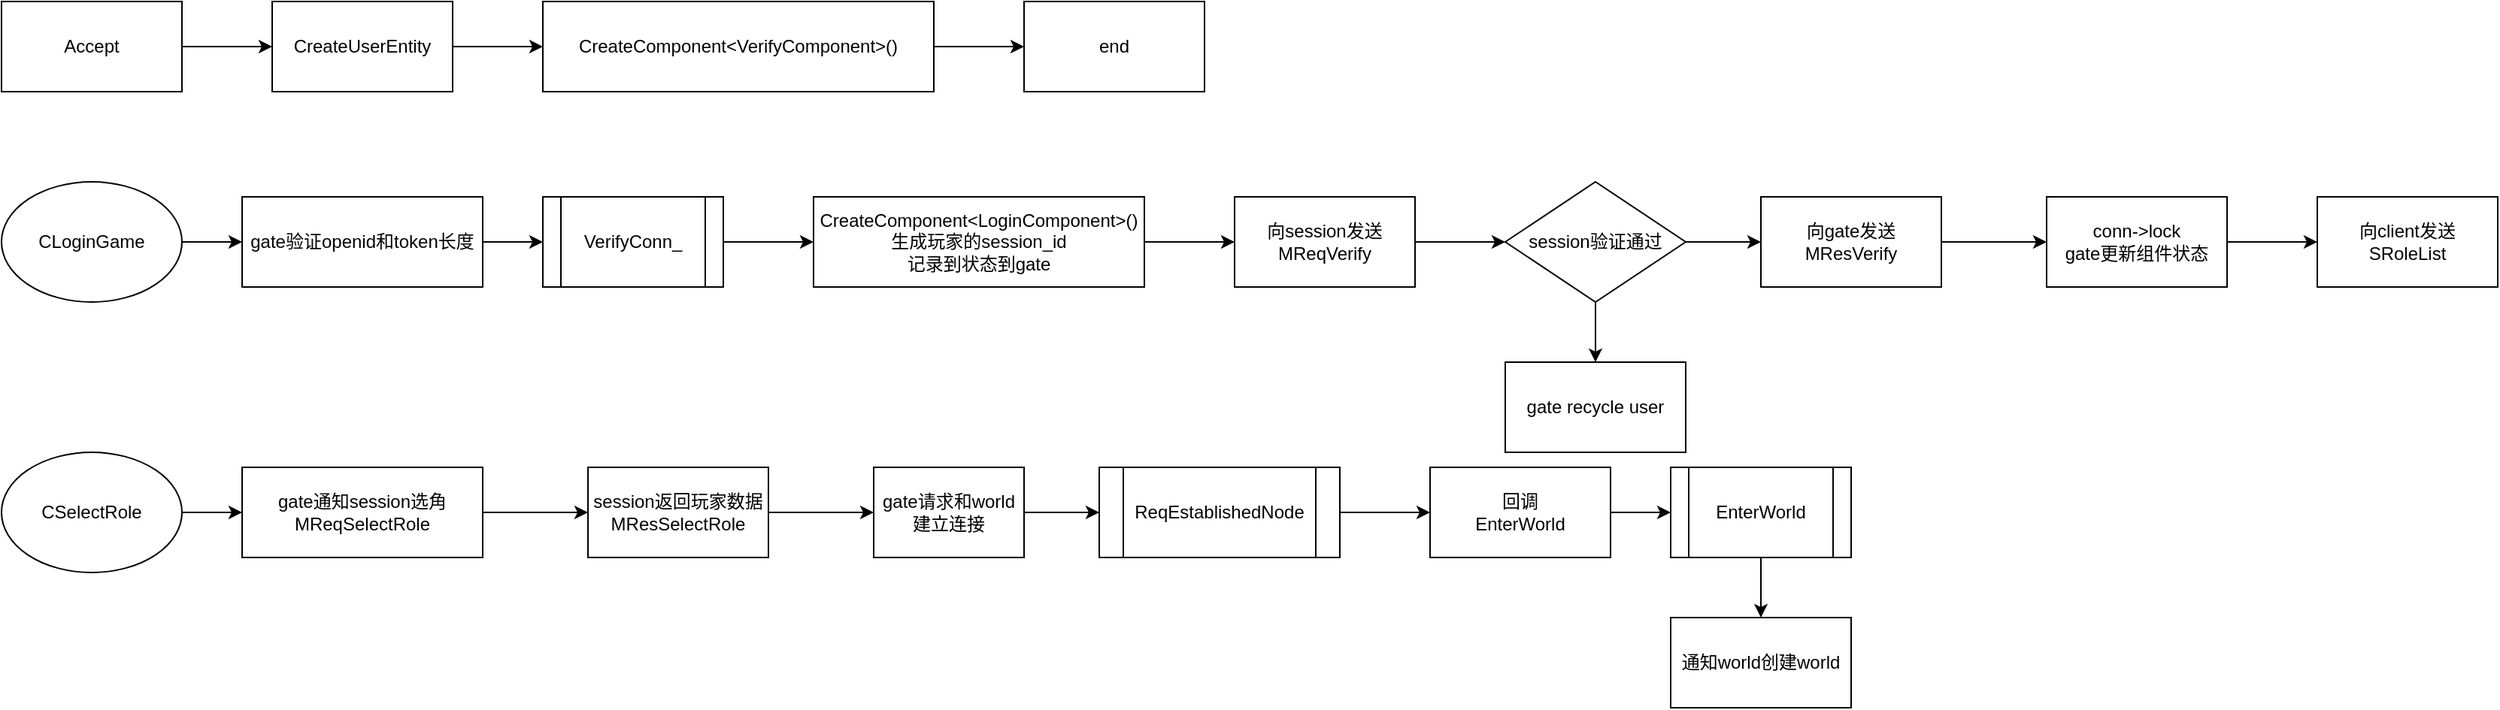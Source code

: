 <mxfile version="26.0.16">
  <diagram name="第 1 页" id="C-d_J6np51PSpjA0dG-Z">
    <mxGraphModel dx="1434" dy="738" grid="1" gridSize="10" guides="1" tooltips="1" connect="1" arrows="1" fold="1" page="1" pageScale="1" pageWidth="827" pageHeight="1169" math="0" shadow="0">
      <root>
        <mxCell id="0" />
        <mxCell id="1" parent="0" />
        <mxCell id="HDlahi36_DwtvmR1-DTq-4" value="" style="edgeStyle=orthogonalEdgeStyle;rounded=0;orthogonalLoop=1;jettySize=auto;html=1;" parent="1" source="HDlahi36_DwtvmR1-DTq-1" target="HDlahi36_DwtvmR1-DTq-3" edge="1">
          <mxGeometry relative="1" as="geometry" />
        </mxCell>
        <mxCell id="HDlahi36_DwtvmR1-DTq-1" value="CLoginGame" style="ellipse;whiteSpace=wrap;html=1;" parent="1" vertex="1">
          <mxGeometry x="80" y="190" width="120" height="80" as="geometry" />
        </mxCell>
        <mxCell id="HDlahi36_DwtvmR1-DTq-13" value="" style="edgeStyle=orthogonalEdgeStyle;rounded=0;orthogonalLoop=1;jettySize=auto;html=1;" parent="1" source="HDlahi36_DwtvmR1-DTq-3" target="HDlahi36_DwtvmR1-DTq-12" edge="1">
          <mxGeometry relative="1" as="geometry" />
        </mxCell>
        <mxCell id="HDlahi36_DwtvmR1-DTq-3" value="gate验证openid和token长度" style="rounded=0;whiteSpace=wrap;html=1;" parent="1" vertex="1">
          <mxGeometry x="240" y="200" width="160" height="60" as="geometry" />
        </mxCell>
        <mxCell id="HDlahi36_DwtvmR1-DTq-7" value="" style="edgeStyle=orthogonalEdgeStyle;rounded=0;orthogonalLoop=1;jettySize=auto;html=1;" parent="1" source="HDlahi36_DwtvmR1-DTq-5" target="HDlahi36_DwtvmR1-DTq-6" edge="1">
          <mxGeometry relative="1" as="geometry" />
        </mxCell>
        <mxCell id="HDlahi36_DwtvmR1-DTq-5" value="Accept" style="rounded=0;whiteSpace=wrap;html=1;" parent="1" vertex="1">
          <mxGeometry x="80" y="70" width="120" height="60" as="geometry" />
        </mxCell>
        <mxCell id="HDlahi36_DwtvmR1-DTq-9" value="" style="edgeStyle=orthogonalEdgeStyle;rounded=0;orthogonalLoop=1;jettySize=auto;html=1;" parent="1" source="HDlahi36_DwtvmR1-DTq-6" target="HDlahi36_DwtvmR1-DTq-8" edge="1">
          <mxGeometry relative="1" as="geometry" />
        </mxCell>
        <mxCell id="HDlahi36_DwtvmR1-DTq-6" value="CreateUserEntity" style="rounded=0;whiteSpace=wrap;html=1;" parent="1" vertex="1">
          <mxGeometry x="260" y="70" width="120" height="60" as="geometry" />
        </mxCell>
        <mxCell id="HDlahi36_DwtvmR1-DTq-19" value="" style="edgeStyle=orthogonalEdgeStyle;rounded=0;orthogonalLoop=1;jettySize=auto;html=1;" parent="1" source="HDlahi36_DwtvmR1-DTq-8" target="HDlahi36_DwtvmR1-DTq-18" edge="1">
          <mxGeometry relative="1" as="geometry" />
        </mxCell>
        <mxCell id="HDlahi36_DwtvmR1-DTq-8" value="CreateComponent&amp;lt;VerifyComponent&amp;gt;()" style="rounded=0;whiteSpace=wrap;html=1;" parent="1" vertex="1">
          <mxGeometry x="440" y="70" width="260" height="60" as="geometry" />
        </mxCell>
        <mxCell id="HDlahi36_DwtvmR1-DTq-15" value="" style="edgeStyle=orthogonalEdgeStyle;rounded=0;orthogonalLoop=1;jettySize=auto;html=1;" parent="1" source="HDlahi36_DwtvmR1-DTq-12" target="HDlahi36_DwtvmR1-DTq-14" edge="1">
          <mxGeometry relative="1" as="geometry" />
        </mxCell>
        <mxCell id="HDlahi36_DwtvmR1-DTq-12" value="VerifyConn_" style="shape=process;whiteSpace=wrap;html=1;backgroundOutline=1;" parent="1" vertex="1">
          <mxGeometry x="440" y="200" width="120" height="60" as="geometry" />
        </mxCell>
        <mxCell id="HDlahi36_DwtvmR1-DTq-17" value="" style="edgeStyle=orthogonalEdgeStyle;rounded=0;orthogonalLoop=1;jettySize=auto;html=1;" parent="1" source="HDlahi36_DwtvmR1-DTq-14" target="HDlahi36_DwtvmR1-DTq-16" edge="1">
          <mxGeometry relative="1" as="geometry" />
        </mxCell>
        <mxCell id="HDlahi36_DwtvmR1-DTq-14" value="CreateComponent&amp;lt;LoginComponent&amp;gt;()&lt;br&gt;生成玩家的session_id&lt;br&gt;记录到状态到gate" style="rounded=0;whiteSpace=wrap;html=1;" parent="1" vertex="1">
          <mxGeometry x="620" y="200" width="220" height="60" as="geometry" />
        </mxCell>
        <mxCell id="z6gSEbufGHkCqKadq6yi-2" value="" style="edgeStyle=orthogonalEdgeStyle;rounded=0;orthogonalLoop=1;jettySize=auto;html=1;" parent="1" source="HDlahi36_DwtvmR1-DTq-16" target="z6gSEbufGHkCqKadq6yi-1" edge="1">
          <mxGeometry relative="1" as="geometry" />
        </mxCell>
        <mxCell id="HDlahi36_DwtvmR1-DTq-16" value="向session发送MReqVerify" style="rounded=0;whiteSpace=wrap;html=1;" parent="1" vertex="1">
          <mxGeometry x="900" y="200" width="120" height="60" as="geometry" />
        </mxCell>
        <mxCell id="HDlahi36_DwtvmR1-DTq-18" value="end" style="whiteSpace=wrap;html=1;rounded=0;" parent="1" vertex="1">
          <mxGeometry x="760" y="70" width="120" height="60" as="geometry" />
        </mxCell>
        <mxCell id="z6gSEbufGHkCqKadq6yi-4" value="" style="edgeStyle=orthogonalEdgeStyle;rounded=0;orthogonalLoop=1;jettySize=auto;html=1;" parent="1" source="z6gSEbufGHkCqKadq6yi-1" target="z6gSEbufGHkCqKadq6yi-3" edge="1">
          <mxGeometry relative="1" as="geometry" />
        </mxCell>
        <mxCell id="z6gSEbufGHkCqKadq6yi-6" value="" style="edgeStyle=orthogonalEdgeStyle;rounded=0;orthogonalLoop=1;jettySize=auto;html=1;" parent="1" source="z6gSEbufGHkCqKadq6yi-1" target="z6gSEbufGHkCqKadq6yi-5" edge="1">
          <mxGeometry relative="1" as="geometry" />
        </mxCell>
        <mxCell id="z6gSEbufGHkCqKadq6yi-1" value="session验证通过" style="rhombus;whiteSpace=wrap;html=1;rounded=0;" parent="1" vertex="1">
          <mxGeometry x="1080" y="190" width="120" height="80" as="geometry" />
        </mxCell>
        <mxCell id="z6gSEbufGHkCqKadq6yi-11" value="" style="edgeStyle=orthogonalEdgeStyle;rounded=0;orthogonalLoop=1;jettySize=auto;html=1;" parent="1" source="z6gSEbufGHkCqKadq6yi-3" target="z6gSEbufGHkCqKadq6yi-10" edge="1">
          <mxGeometry relative="1" as="geometry" />
        </mxCell>
        <mxCell id="z6gSEbufGHkCqKadq6yi-3" value="向gate发送MResVerify" style="whiteSpace=wrap;html=1;rounded=0;" parent="1" vertex="1">
          <mxGeometry x="1250" y="200" width="120" height="60" as="geometry" />
        </mxCell>
        <mxCell id="z6gSEbufGHkCqKadq6yi-5" value="gate recycle&amp;nbsp;user" style="whiteSpace=wrap;html=1;rounded=0;" parent="1" vertex="1">
          <mxGeometry x="1080" y="310" width="120" height="60" as="geometry" />
        </mxCell>
        <mxCell id="z6gSEbufGHkCqKadq6yi-9" value="" style="edgeStyle=orthogonalEdgeStyle;rounded=0;orthogonalLoop=1;jettySize=auto;html=1;" parent="1" source="z6gSEbufGHkCqKadq6yi-7" target="z6gSEbufGHkCqKadq6yi-8" edge="1">
          <mxGeometry relative="1" as="geometry" />
        </mxCell>
        <mxCell id="z6gSEbufGHkCqKadq6yi-7" value="CSelectRole" style="ellipse;whiteSpace=wrap;html=1;" parent="1" vertex="1">
          <mxGeometry x="80" y="370" width="120" height="80" as="geometry" />
        </mxCell>
        <mxCell id="f2scbYY9tvPgvcLN5l5b-2" value="" style="edgeStyle=orthogonalEdgeStyle;rounded=0;orthogonalLoop=1;jettySize=auto;html=1;" edge="1" parent="1" source="z6gSEbufGHkCqKadq6yi-8" target="f2scbYY9tvPgvcLN5l5b-1">
          <mxGeometry relative="1" as="geometry" />
        </mxCell>
        <mxCell id="z6gSEbufGHkCqKadq6yi-8" value="gate通知session选角&lt;br&gt;MReqSelectRole" style="whiteSpace=wrap;html=1;" parent="1" vertex="1">
          <mxGeometry x="240" y="380" width="160" height="60" as="geometry" />
        </mxCell>
        <mxCell id="z6gSEbufGHkCqKadq6yi-13" value="" style="edgeStyle=orthogonalEdgeStyle;rounded=0;orthogonalLoop=1;jettySize=auto;html=1;" parent="1" source="z6gSEbufGHkCqKadq6yi-10" target="z6gSEbufGHkCqKadq6yi-12" edge="1">
          <mxGeometry relative="1" as="geometry" />
        </mxCell>
        <mxCell id="z6gSEbufGHkCqKadq6yi-10" value="&lt;div&gt;conn-&amp;gt;lock&lt;/div&gt;&lt;div&gt;gate更新组件状态&lt;/div&gt;" style="whiteSpace=wrap;html=1;rounded=0;" parent="1" vertex="1">
          <mxGeometry x="1440" y="200" width="120" height="60" as="geometry" />
        </mxCell>
        <mxCell id="z6gSEbufGHkCqKadq6yi-12" value="向client发送&lt;br&gt;SRoleList" style="whiteSpace=wrap;html=1;rounded=0;" parent="1" vertex="1">
          <mxGeometry x="1620" y="200" width="120" height="60" as="geometry" />
        </mxCell>
        <mxCell id="f2scbYY9tvPgvcLN5l5b-4" value="" style="edgeStyle=orthogonalEdgeStyle;rounded=0;orthogonalLoop=1;jettySize=auto;html=1;" edge="1" parent="1" source="f2scbYY9tvPgvcLN5l5b-1" target="f2scbYY9tvPgvcLN5l5b-3">
          <mxGeometry relative="1" as="geometry" />
        </mxCell>
        <mxCell id="f2scbYY9tvPgvcLN5l5b-1" value="session返回玩家数据&lt;br&gt;MResSelectRole" style="whiteSpace=wrap;html=1;" vertex="1" parent="1">
          <mxGeometry x="470" y="380" width="120" height="60" as="geometry" />
        </mxCell>
        <mxCell id="f2scbYY9tvPgvcLN5l5b-9" value="" style="edgeStyle=orthogonalEdgeStyle;rounded=0;orthogonalLoop=1;jettySize=auto;html=1;" edge="1" parent="1" source="f2scbYY9tvPgvcLN5l5b-3" target="f2scbYY9tvPgvcLN5l5b-8">
          <mxGeometry relative="1" as="geometry" />
        </mxCell>
        <mxCell id="f2scbYY9tvPgvcLN5l5b-3" value="gate请求和world建立连接" style="whiteSpace=wrap;html=1;" vertex="1" parent="1">
          <mxGeometry x="660" y="380" width="100" height="60" as="geometry" />
        </mxCell>
        <mxCell id="f2scbYY9tvPgvcLN5l5b-11" value="" style="edgeStyle=orthogonalEdgeStyle;rounded=0;orthogonalLoop=1;jettySize=auto;html=1;" edge="1" parent="1" source="f2scbYY9tvPgvcLN5l5b-8" target="f2scbYY9tvPgvcLN5l5b-10">
          <mxGeometry relative="1" as="geometry" />
        </mxCell>
        <mxCell id="f2scbYY9tvPgvcLN5l5b-8" value="ReqEstablishedNode" style="shape=process;whiteSpace=wrap;html=1;backgroundOutline=1;" vertex="1" parent="1">
          <mxGeometry x="810" y="380" width="160" height="60" as="geometry" />
        </mxCell>
        <mxCell id="f2scbYY9tvPgvcLN5l5b-13" value="" style="edgeStyle=orthogonalEdgeStyle;rounded=0;orthogonalLoop=1;jettySize=auto;html=1;" edge="1" parent="1" source="f2scbYY9tvPgvcLN5l5b-10" target="f2scbYY9tvPgvcLN5l5b-12">
          <mxGeometry relative="1" as="geometry" />
        </mxCell>
        <mxCell id="f2scbYY9tvPgvcLN5l5b-10" value="回调&lt;br&gt;EnterWorld" style="whiteSpace=wrap;html=1;" vertex="1" parent="1">
          <mxGeometry x="1030" y="380" width="120" height="60" as="geometry" />
        </mxCell>
        <mxCell id="f2scbYY9tvPgvcLN5l5b-17" value="" style="edgeStyle=orthogonalEdgeStyle;rounded=0;orthogonalLoop=1;jettySize=auto;html=1;" edge="1" parent="1" source="f2scbYY9tvPgvcLN5l5b-12" target="f2scbYY9tvPgvcLN5l5b-16">
          <mxGeometry relative="1" as="geometry" />
        </mxCell>
        <mxCell id="f2scbYY9tvPgvcLN5l5b-12" value="EnterWorld" style="shape=process;whiteSpace=wrap;html=1;backgroundOutline=1;" vertex="1" parent="1">
          <mxGeometry x="1190" y="380" width="120" height="60" as="geometry" />
        </mxCell>
        <mxCell id="f2scbYY9tvPgvcLN5l5b-16" value="通知world创建world" style="whiteSpace=wrap;html=1;" vertex="1" parent="1">
          <mxGeometry x="1190" y="480" width="120" height="60" as="geometry" />
        </mxCell>
      </root>
    </mxGraphModel>
  </diagram>
</mxfile>
